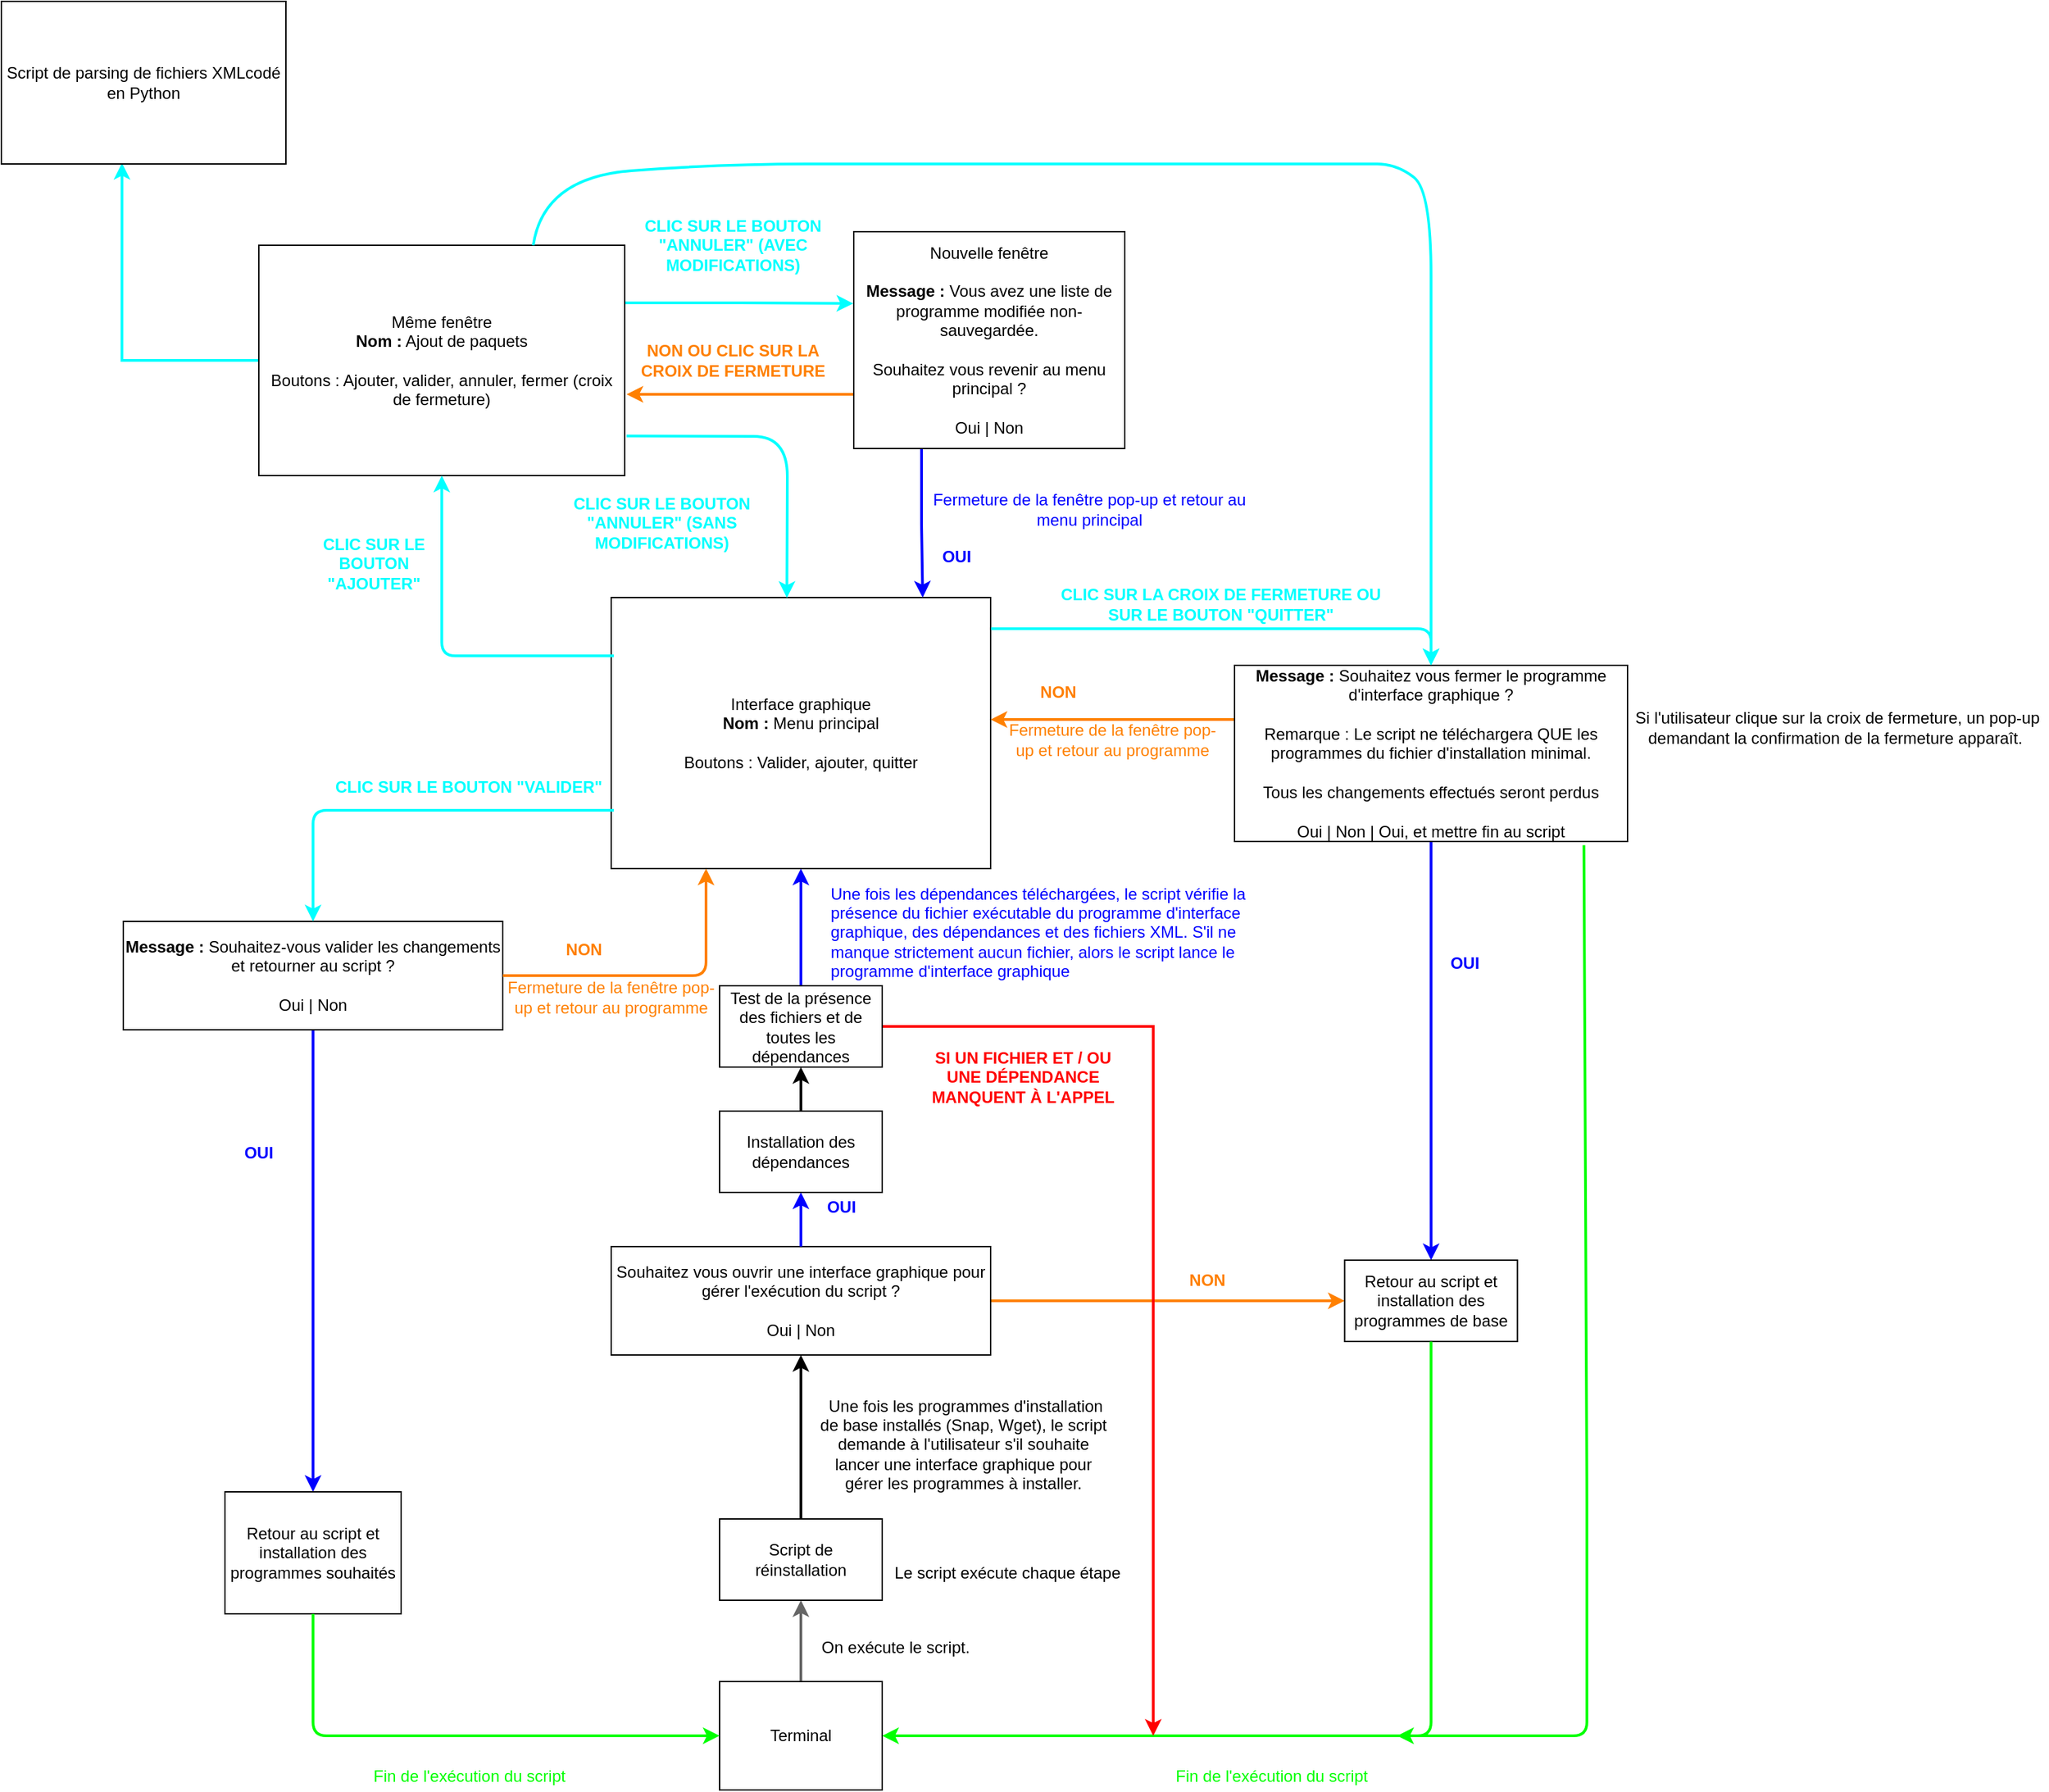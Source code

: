 <mxfile version="12.6.5" type="device"><diagram name="Page-1" id="9f46799a-70d6-7492-0946-bef42562c5a5"><mxGraphModel dx="1513" dy="1093" grid="1" gridSize="10" guides="1" tooltips="1" connect="1" arrows="1" fold="1" page="1" pageScale="1" pageWidth="1100" pageHeight="850" background="#ffffff" math="0" shadow="0"><root><mxCell id="0"/><mxCell id="1" parent="0"/><UserObject label="" id="1QfvKo6XnBf07KS4SsNW-2"><mxCell style="edgeStyle=orthogonalEdgeStyle;rounded=0;orthogonalLoop=1;jettySize=auto;html=1;fillColor=#f5f5f5;strokeColor=#666666;strokeWidth=2;" parent="1" source="Xqwqolquz4kFNSGFRyAl-3" target="1QfvKo6XnBf07KS4SsNW-1" edge="1"><mxGeometry relative="1" as="geometry"/></mxCell></UserObject><mxCell id="Xqwqolquz4kFNSGFRyAl-3" value="Terminal" style="rounded=0;whiteSpace=wrap;html=1;" parent="1" vertex="1"><mxGeometry x="400" y="680" width="120" height="80" as="geometry"/></mxCell><mxCell id="SaZMsnVW3gP-VzM85Ni1-41" value="" style="edgeStyle=orthogonalEdgeStyle;rounded=0;orthogonalLoop=1;jettySize=auto;html=1;strokeWidth=2;" parent="1" source="1QfvKo6XnBf07KS4SsNW-1" target="SaZMsnVW3gP-VzM85Ni1-40" edge="1"><mxGeometry relative="1" as="geometry"/></mxCell><mxCell id="1QfvKo6XnBf07KS4SsNW-1" value="Script de réinstallation" style="rounded=0;whiteSpace=wrap;html=1;" parent="1" vertex="1"><mxGeometry x="400" y="560" width="120" height="60" as="geometry"/></mxCell><mxCell id="SaZMsnVW3gP-VzM85Ni1-56" style="edgeStyle=orthogonalEdgeStyle;rounded=0;orthogonalLoop=1;jettySize=auto;html=1;entryX=0;entryY=0.5;entryDx=0;entryDy=0;strokeWidth=2;strokeColor=#FF8000;" parent="1" source="SaZMsnVW3gP-VzM85Ni1-40" target="SaZMsnVW3gP-VzM85Ni1-34" edge="1"><mxGeometry relative="1" as="geometry"/></mxCell><mxCell id="SaZMsnVW3gP-VzM85Ni1-40" value="Souhaitez vous ouvrir une interface graphique pour gérer l'exécution du script ?&lt;br&gt;&lt;br&gt;Oui | Non" style="rounded=0;whiteSpace=wrap;html=1;" parent="1" vertex="1"><mxGeometry x="320" y="359" width="280" height="80" as="geometry"/></mxCell><mxCell id="SaZMsnVW3gP-VzM85Ni1-119" value="" style="edgeStyle=orthogonalEdgeStyle;rounded=0;orthogonalLoop=1;jettySize=auto;html=1;strokeWidth=2;" parent="1" source="SaZMsnVW3gP-VzM85Ni1-5" target="SaZMsnVW3gP-VzM85Ni1-118" edge="1"><mxGeometry relative="1" as="geometry"/></mxCell><mxCell id="SaZMsnVW3gP-VzM85Ni1-5" value="Installation des dépendances" style="rounded=0;whiteSpace=wrap;html=1;" parent="1" vertex="1"><mxGeometry x="400" y="259" width="120" height="60" as="geometry"/></mxCell><mxCell id="1QfvKo6XnBf07KS4SsNW-3" value="Interface graphique&lt;br&gt;&lt;b&gt;Nom :&lt;/b&gt; Menu principal&lt;br&gt;&lt;br&gt;Boutons : Valider, ajouter, quitter" style="rounded=0;whiteSpace=wrap;html=1;align=center;" parent="1" vertex="1"><mxGeometry x="320" y="-120" width="280" height="200" as="geometry"/></mxCell><mxCell id="kJfTflgAHCtlR05EcYQJ-5" value="On exécute le script." style="text;strokeColor=none;fillColor=none;align=center;verticalAlign=middle;whiteSpace=wrap;rounded=0;html=1;" parent="1" vertex="1"><mxGeometry x="470" y="640" width="120" height="30" as="geometry"/></mxCell><mxCell id="SaZMsnVW3gP-VzM85Ni1-8" value="&lt;font color=&quot;#0000ff&quot;&gt;Une fois les dépendances téléchargées, le script vérifie la présence du fichier exécutable du programme d'interface graphique, des dépendances et des fichiers XML. S'il ne manque strictement aucun fichier, alors le script lance le programme d'interface graphique&lt;/font&gt;" style="text;html=1;strokeColor=none;fillColor=none;align=left;verticalAlign=middle;whiteSpace=wrap;rounded=0;" parent="1" vertex="1"><mxGeometry x="480" y="86.5" width="310" height="80" as="geometry"/></mxCell><mxCell id="SaZMsnVW3gP-VzM85Ni1-15" value="Si l'utilisateur clique sur la croix de fermeture, un pop-up demandant la confirmation de la fermeture apparaît.&amp;nbsp;" style="text;html=1;strokeColor=none;fillColor=none;align=center;verticalAlign=middle;whiteSpace=wrap;rounded=0;" parent="1" vertex="1"><mxGeometry x="1070" y="-47" width="310" height="46.25" as="geometry"/></mxCell><mxCell id="SaZMsnVW3gP-VzM85Ni1-28" style="edgeStyle=orthogonalEdgeStyle;rounded=0;orthogonalLoop=1;jettySize=auto;html=1;exitX=0;exitY=0.5;exitDx=0;exitDy=0;strokeWidth=2;strokeColor=#FF8000;" parent="1" edge="1"><mxGeometry relative="1" as="geometry"><mxPoint x="830" y="-30" as="sourcePoint"/><mxPoint x="600" y="-30" as="targetPoint"/></mxGeometry></mxCell><mxCell id="SaZMsnVW3gP-VzM85Ni1-35" value="" style="edgeStyle=orthogonalEdgeStyle;rounded=0;orthogonalLoop=1;jettySize=auto;html=1;strokeWidth=2;fillColor=#60a917;strokeColor=#0000FF;" parent="1" source="SaZMsnVW3gP-VzM85Ni1-16" target="SaZMsnVW3gP-VzM85Ni1-34" edge="1"><mxGeometry relative="1" as="geometry"/></mxCell><mxCell id="SaZMsnVW3gP-VzM85Ni1-16" value="&lt;b&gt;Message :&lt;/b&gt; Souhaitez vous fermer le programme d'interface graphique ?&lt;br&gt;&lt;br&gt;Remarque : Le script ne téléchargera QUE les programmes du fichier d'installation minimal.&lt;br&gt;&lt;br&gt;Tous les changements effectués seront perdus&lt;br&gt;&lt;br&gt;&lt;div&gt;Oui | Non | Oui, et mettre fin au script&lt;/div&gt;" style="rounded=0;whiteSpace=wrap;html=1;" parent="1" vertex="1"><mxGeometry x="780" y="-70" width="290" height="130" as="geometry"/></mxCell><mxCell id="SaZMsnVW3gP-VzM85Ni1-34" value="Retour au script et installation des programmes de base" style="rounded=0;whiteSpace=wrap;html=1;" parent="1" vertex="1"><mxGeometry x="861.25" y="369" width="127.5" height="60" as="geometry"/></mxCell><mxCell id="SaZMsnVW3gP-VzM85Ni1-18" value="" style="endArrow=classic;html=1;entryX=0.5;entryY=0;entryDx=0;entryDy=0;exitX=1.001;exitY=0.115;exitDx=0;exitDy=0;exitPerimeter=0;strokeWidth=2;strokeColor=#00FFFF;" parent="1" source="1QfvKo6XnBf07KS4SsNW-3" target="SaZMsnVW3gP-VzM85Ni1-16" edge="1"><mxGeometry width="50" height="50" relative="1" as="geometry"><mxPoint x="600" y="-97" as="sourcePoint"/><mxPoint x="979.58" y="-69.36" as="targetPoint"/><Array as="points"><mxPoint x="925" y="-97"/></Array></mxGeometry></mxCell><mxCell id="SaZMsnVW3gP-VzM85Ni1-31" value="&lt;b&gt;&lt;font color=&quot;#ff8000&quot;&gt;NON&lt;/font&gt;&lt;/b&gt;" style="text;html=1;strokeColor=none;fillColor=none;align=center;verticalAlign=middle;whiteSpace=wrap;rounded=0;" parent="1" vertex="1"><mxGeometry x="630" y="-60" width="40" height="20" as="geometry"/></mxCell><mxCell id="SaZMsnVW3gP-VzM85Ni1-32" value="&lt;font color=&quot;#ff8000&quot;&gt;Fermeture de la fenêtre pop-up et retour au programme&lt;/font&gt;" style="text;html=1;strokeColor=none;fillColor=none;align=center;verticalAlign=middle;whiteSpace=wrap;rounded=0;" parent="1" vertex="1"><mxGeometry x="610" y="-40" width="160" height="50" as="geometry"/></mxCell><mxCell id="SaZMsnVW3gP-VzM85Ni1-38" value="" style="endArrow=classic;html=1;exitX=0.5;exitY=1;exitDx=0;exitDy=0;entryX=1;entryY=0.5;entryDx=0;entryDy=0;fillColor=#60a917;strokeColor=#00FF00;strokeWidth=2;" parent="1" source="SaZMsnVW3gP-VzM85Ni1-34" target="Xqwqolquz4kFNSGFRyAl-3" edge="1"><mxGeometry width="50" height="50" relative="1" as="geometry"><mxPoint x="980" y="430" as="sourcePoint"/><mxPoint x="965" y="610" as="targetPoint"/><Array as="points"><mxPoint x="925" y="720"/></Array></mxGeometry></mxCell><mxCell id="SaZMsnVW3gP-VzM85Ni1-47" value="" style="endArrow=classic;html=1;entryX=0.5;entryY=1;entryDx=0;entryDy=0;exitX=0.5;exitY=0;exitDx=0;exitDy=0;strokeWidth=2;strokeColor=#0000FF;" parent="1" source="SaZMsnVW3gP-VzM85Ni1-40" target="SaZMsnVW3gP-VzM85Ni1-5" edge="1"><mxGeometry width="50" height="50" relative="1" as="geometry"><mxPoint x="440" y="340" as="sourcePoint"/><mxPoint x="490" y="290" as="targetPoint"/></mxGeometry></mxCell><mxCell id="SaZMsnVW3gP-VzM85Ni1-49" value="&lt;div&gt;&lt;span&gt;&amp;nbsp;Une fois les programmes d'installation de base installés (Snap, Wget),&amp;nbsp;&lt;/span&gt;&lt;span&gt;le script demande à l'utilisateur s'il souhaite lancer une interface graphique pour gérer les programmes à&amp;nbsp;installer.&lt;/span&gt;&lt;/div&gt;" style="text;html=1;strokeColor=none;fillColor=none;align=center;verticalAlign=middle;whiteSpace=wrap;rounded=0;" parent="1" vertex="1"><mxGeometry x="470" y="454.88" width="220" height="100" as="geometry"/></mxCell><mxCell id="SaZMsnVW3gP-VzM85Ni1-53" value="Le script exécute chaque étape" style="text;html=1;strokeColor=none;fillColor=none;align=center;verticalAlign=middle;whiteSpace=wrap;rounded=0;" parent="1" vertex="1"><mxGeometry x="520" y="590" width="185" height="20" as="geometry"/></mxCell><mxCell id="SaZMsnVW3gP-VzM85Ni1-57" value="&lt;b&gt;&lt;font color=&quot;#ff8000&quot;&gt;NON&lt;/font&gt;&lt;/b&gt;" style="text;html=1;strokeColor=none;fillColor=none;align=center;verticalAlign=middle;whiteSpace=wrap;rounded=0;" parent="1" vertex="1"><mxGeometry x="740" y="374" width="40" height="20" as="geometry"/></mxCell><mxCell id="SaZMsnVW3gP-VzM85Ni1-59" value="&lt;b&gt;&lt;font color=&quot;#0000ff&quot;&gt;OUI&lt;/font&gt;&lt;/b&gt;" style="text;html=1;strokeColor=none;fillColor=none;align=center;verticalAlign=middle;whiteSpace=wrap;rounded=0;" parent="1" vertex="1"><mxGeometry x="930" y="140" width="40" height="20" as="geometry"/></mxCell><mxCell id="SaZMsnVW3gP-VzM85Ni1-60" value="&lt;b&gt;&lt;font color=&quot;#0000ff&quot;&gt;OUI&lt;/font&gt;&lt;/b&gt;" style="text;html=1;strokeColor=none;fillColor=none;align=center;verticalAlign=middle;whiteSpace=wrap;rounded=0;" parent="1" vertex="1"><mxGeometry x="470" y="320" width="40" height="20" as="geometry"/></mxCell><mxCell id="SaZMsnVW3gP-VzM85Ni1-63" value="&lt;b&gt;&lt;font color=&quot;#00ffff&quot;&gt;CLIC SUR LA CROIX DE FERMETURE OU SUR LE BOUTON &quot;QUITTER&quot;&lt;/font&gt;&lt;/b&gt;" style="text;html=1;strokeColor=none;fillColor=none;align=center;verticalAlign=middle;whiteSpace=wrap;rounded=0;" parent="1" vertex="1"><mxGeometry x="650" y="-140" width="240" height="50" as="geometry"/></mxCell><mxCell id="SaZMsnVW3gP-VzM85Ni1-71" value="" style="edgeStyle=orthogonalEdgeStyle;rounded=0;orthogonalLoop=1;jettySize=auto;html=1;strokeWidth=2;fillColor=#60a917;strokeColor=#0000FF;" parent="1" source="SaZMsnVW3gP-VzM85Ni1-65" target="SaZMsnVW3gP-VzM85Ni1-70" edge="1"><mxGeometry relative="1" as="geometry"/></mxCell><mxCell id="SaZMsnVW3gP-VzM85Ni1-65" value="&lt;b&gt;Message :&lt;/b&gt; Souhaitez-vous valider les changements et retourner au script ?&lt;br&gt;&lt;br&gt;Oui | Non" style="rounded=0;whiteSpace=wrap;html=1;" parent="1" vertex="1"><mxGeometry x="-40" y="119" width="280" height="80" as="geometry"/></mxCell><mxCell id="SaZMsnVW3gP-VzM85Ni1-70" value="Retour au script et installation des programmes souhaités" style="rounded=0;whiteSpace=wrap;html=1;" parent="1" vertex="1"><mxGeometry x="35" y="540" width="130" height="90" as="geometry"/></mxCell><mxCell id="SaZMsnVW3gP-VzM85Ni1-68" value="" style="endArrow=classic;html=1;exitX=0.007;exitY=0.785;exitDx=0;exitDy=0;exitPerimeter=0;entryX=0.5;entryY=0;entryDx=0;entryDy=0;strokeWidth=2;strokeColor=#00FFFF;" parent="1" source="1QfvKo6XnBf07KS4SsNW-3" target="SaZMsnVW3gP-VzM85Ni1-65" edge="1"><mxGeometry width="50" height="50" relative="1" as="geometry"><mxPoint x="270" y="70" as="sourcePoint"/><mxPoint x="120" y="51" as="targetPoint"/><Array as="points"><mxPoint x="160" y="37"/><mxPoint x="100" y="37"/></Array></mxGeometry></mxCell><mxCell id="SaZMsnVW3gP-VzM85Ni1-69" value="&lt;b&gt;&lt;font color=&quot;#00ffff&quot;&gt;CLIC SUR LE BOUTON &quot;VALIDER&quot;&lt;/font&gt;&lt;/b&gt;" style="text;html=1;strokeColor=none;fillColor=none;align=center;verticalAlign=middle;whiteSpace=wrap;rounded=0;" parent="1" vertex="1"><mxGeometry x="110" y="10" width="210" height="20" as="geometry"/></mxCell><mxCell id="SaZMsnVW3gP-VzM85Ni1-73" value="" style="endArrow=classic;html=1;exitX=1;exitY=0.5;exitDx=0;exitDy=0;entryX=0.25;entryY=1;entryDx=0;entryDy=0;strokeWidth=2;fillColor=#fa6800;strokeColor=#FF8000;" parent="1" source="SaZMsnVW3gP-VzM85Ni1-65" target="1QfvKo6XnBf07KS4SsNW-3" edge="1"><mxGeometry width="50" height="50" relative="1" as="geometry"><mxPoint x="280" y="199" as="sourcePoint"/><mxPoint x="390" y="119" as="targetPoint"/><Array as="points"><mxPoint x="390" y="159"/></Array></mxGeometry></mxCell><mxCell id="SaZMsnVW3gP-VzM85Ni1-74" value="&lt;b&gt;&lt;font color=&quot;#ff8000&quot;&gt;NON&lt;/font&gt;&lt;/b&gt;" style="text;html=1;strokeColor=none;fillColor=none;align=center;verticalAlign=middle;whiteSpace=wrap;rounded=0;" parent="1" vertex="1"><mxGeometry x="280" y="130" width="40" height="20" as="geometry"/></mxCell><mxCell id="SaZMsnVW3gP-VzM85Ni1-76" value="&lt;b&gt;&lt;font color=&quot;#0000ff&quot;&gt;OUI&lt;/font&gt;&lt;/b&gt;" style="text;html=1;strokeColor=none;fillColor=none;align=center;verticalAlign=middle;whiteSpace=wrap;rounded=0;" parent="1" vertex="1"><mxGeometry x="40" y="280" width="40" height="20" as="geometry"/></mxCell><mxCell id="SaZMsnVW3gP-VzM85Ni1-78" value="" style="endArrow=classic;html=1;exitX=0.5;exitY=1;exitDx=0;exitDy=0;entryX=0;entryY=0.5;entryDx=0;entryDy=0;strokeWidth=2;fillColor=#60a917;strokeColor=#00FF00;" parent="1" source="SaZMsnVW3gP-VzM85Ni1-70" target="Xqwqolquz4kFNSGFRyAl-3" edge="1"><mxGeometry width="50" height="50" relative="1" as="geometry"><mxPoint x="100" y="710" as="sourcePoint"/><mxPoint x="150" y="660" as="targetPoint"/><Array as="points"><mxPoint x="100" y="720"/></Array></mxGeometry></mxCell><mxCell id="SaZMsnVW3gP-VzM85Ni1-79" value="&lt;font color=&quot;#00ff00&quot;&gt;Fin de l'exécution du script&lt;/font&gt;" style="text;html=1;strokeColor=none;fillColor=none;align=center;verticalAlign=middle;whiteSpace=wrap;rounded=0;" parent="1" vertex="1"><mxGeometry x="127.5" y="740" width="175" height="20" as="geometry"/></mxCell><mxCell id="SaZMsnVW3gP-VzM85Ni1-101" style="edgeStyle=orthogonalEdgeStyle;rounded=0;orthogonalLoop=1;jettySize=auto;html=1;exitX=1;exitY=0.25;exitDx=0;exitDy=0;entryX=-0.002;entryY=0.331;entryDx=0;entryDy=0;entryPerimeter=0;strokeWidth=2;strokeColor=#00FFFF;" parent="1" source="SaZMsnVW3gP-VzM85Ni1-82" target="SaZMsnVW3gP-VzM85Ni1-89" edge="1"><mxGeometry relative="1" as="geometry"><Array as="points"><mxPoint x="415" y="-337"/></Array></mxGeometry></mxCell><mxCell id="Nhx6ClVdjK1GqcsC-R21-5" value="" style="edgeStyle=orthogonalEdgeStyle;rounded=0;orthogonalLoop=1;jettySize=auto;html=1;strokeColor=#00FFFF;exitX=0;exitY=0.5;exitDx=0;exitDy=0;entryX=0.424;entryY=0.994;entryDx=0;entryDy=0;entryPerimeter=0;strokeWidth=2;" edge="1" parent="1" source="SaZMsnVW3gP-VzM85Ni1-82" target="SaZMsnVW3gP-VzM85Ni1-132"><mxGeometry relative="1" as="geometry"><mxPoint x="-40" y="-437" as="targetPoint"/></mxGeometry></mxCell><mxCell id="SaZMsnVW3gP-VzM85Ni1-82" value="Même fenêtre&lt;br&gt;&lt;b&gt;Nom :&lt;/b&gt; Ajout de paquets&lt;br&gt;&lt;br&gt;Boutons : Ajouter, valider, annuler, fermer (croix de fermeture)" style="rounded=0;whiteSpace=wrap;html=1;" parent="1" vertex="1"><mxGeometry x="60" y="-380" width="270" height="170" as="geometry"/></mxCell><mxCell id="SaZMsnVW3gP-VzM85Ni1-83" value="" style="endArrow=classic;html=1;exitX=0.007;exitY=0.215;exitDx=0;exitDy=0;exitPerimeter=0;entryX=0.5;entryY=1;entryDx=0;entryDy=0;strokeWidth=2;strokeColor=#00FFFF;" parent="1" source="1QfvKo6XnBf07KS4SsNW-3" target="SaZMsnVW3gP-VzM85Ni1-82" edge="1"><mxGeometry width="50" height="50" relative="1" as="geometry"><mxPoint x="320" y="-70" as="sourcePoint"/><mxPoint x="290" y="-120" as="targetPoint"/><Array as="points"><mxPoint x="195" y="-77"/></Array></mxGeometry></mxCell><mxCell id="SaZMsnVW3gP-VzM85Ni1-85" value="&lt;b&gt;&lt;font color=&quot;#00ffff&quot;&gt;CLIC SUR LE BOUTON &quot;ANNULER&quot; (SANS MODIFICATIONS)&lt;/font&gt;&lt;/b&gt;" style="text;html=1;strokeColor=none;fillColor=none;align=center;verticalAlign=middle;whiteSpace=wrap;rounded=0;" parent="1" vertex="1"><mxGeometry x="260" y="-220" width="195" height="90" as="geometry"/></mxCell><mxCell id="SaZMsnVW3gP-VzM85Ni1-86" value="&lt;b&gt;&lt;font color=&quot;#00ffff&quot;&gt;CLIC SUR LE BOUTON &quot;ANNULER&quot; (AVEC MODIFICATIONS)&lt;/font&gt;&lt;/b&gt;" style="text;html=1;strokeColor=none;fillColor=none;align=center;verticalAlign=middle;whiteSpace=wrap;rounded=0;" parent="1" vertex="1"><mxGeometry x="310" y="-410" width="200" height="60" as="geometry"/></mxCell><mxCell id="SaZMsnVW3gP-VzM85Ni1-88" value="&lt;b&gt;&lt;font color=&quot;#00ffff&quot;&gt;CLIC SUR LE BOUTON &quot;AJOUTER&quot;&lt;/font&gt;&lt;/b&gt;" style="text;html=1;strokeColor=none;fillColor=none;align=center;verticalAlign=middle;whiteSpace=wrap;rounded=0;" parent="1" vertex="1"><mxGeometry x="100" y="-180" width="90" height="70" as="geometry"/></mxCell><mxCell id="SaZMsnVW3gP-VzM85Ni1-100" style="edgeStyle=orthogonalEdgeStyle;rounded=0;orthogonalLoop=1;jettySize=auto;html=1;exitX=0;exitY=0.75;exitDx=0;exitDy=0;strokeWidth=2;strokeColor=#FF8000;entryX=1.005;entryY=0.647;entryDx=0;entryDy=0;entryPerimeter=0;" parent="1" source="SaZMsnVW3gP-VzM85Ni1-89" target="SaZMsnVW3gP-VzM85Ni1-82" edge="1"><mxGeometry relative="1" as="geometry"><mxPoint x="340" y="-270" as="targetPoint"/></mxGeometry></mxCell><mxCell id="SaZMsnVW3gP-VzM85Ni1-106" style="edgeStyle=orthogonalEdgeStyle;rounded=0;orthogonalLoop=1;jettySize=auto;html=1;exitX=0.25;exitY=1;exitDx=0;exitDy=0;strokeWidth=2;strokeColor=#0000FF;entryX=0.821;entryY=0;entryDx=0;entryDy=0;entryPerimeter=0;" parent="1" source="SaZMsnVW3gP-VzM85Ni1-89" target="1QfvKo6XnBf07KS4SsNW-3" edge="1"><mxGeometry relative="1" as="geometry"><mxPoint x="550" y="-130" as="targetPoint"/><Array as="points"><mxPoint x="549" y="-175"/></Array></mxGeometry></mxCell><mxCell id="SaZMsnVW3gP-VzM85Ni1-89" value="Nouvelle fenêtre&lt;br&gt;&lt;br&gt;&lt;b&gt;Message :&lt;/b&gt; Vous avez une liste de programme modifiée non-sauvegardée.&lt;br&gt;&lt;br&gt;Souhaitez vous revenir au menu principal ?&lt;br&gt;&lt;br&gt;Oui | Non" style="rounded=0;whiteSpace=wrap;html=1;" parent="1" vertex="1"><mxGeometry x="499" y="-390" width="200" height="160" as="geometry"/></mxCell><mxCell id="SaZMsnVW3gP-VzM85Ni1-102" value="&lt;b&gt;&lt;font color=&quot;#ff8000&quot;&gt;NON OU CLIC SUR LA CROIX DE FERMETURE&lt;/font&gt;&lt;/b&gt;" style="text;html=1;strokeColor=none;fillColor=none;align=center;verticalAlign=middle;whiteSpace=wrap;rounded=0;" parent="1" vertex="1"><mxGeometry x="340" y="-307.5" width="140" height="25" as="geometry"/></mxCell><mxCell id="SaZMsnVW3gP-VzM85Ni1-103" value="&lt;b&gt;&lt;font color=&quot;#0000ff&quot;&gt;OUI&lt;/font&gt;&lt;/b&gt;" style="text;html=1;strokeColor=none;fillColor=none;align=center;verticalAlign=middle;whiteSpace=wrap;rounded=0;" parent="1" vertex="1"><mxGeometry x="554.5" y="-160" width="40" height="20" as="geometry"/></mxCell><mxCell id="SaZMsnVW3gP-VzM85Ni1-110" value="" style="endArrow=classic;html=1;exitX=0.889;exitY=1.021;exitDx=0;exitDy=0;exitPerimeter=0;fillColor=#60a917;strokeColor=#00FF00;strokeWidth=2;" parent="1" source="SaZMsnVW3gP-VzM85Ni1-16" edge="1"><mxGeometry width="50" height="50" relative="1" as="geometry"><mxPoint x="1150" y="160" as="sourcePoint"/><mxPoint x="900" y="720" as="targetPoint"/><Array as="points"><mxPoint x="1040" y="540"/><mxPoint x="1040" y="720"/></Array></mxGeometry></mxCell><mxCell id="SaZMsnVW3gP-VzM85Ni1-114" value="&lt;font color=&quot;#00ff00&quot;&gt;Fin de l'exécution du script&lt;/font&gt;" style="text;html=1;strokeColor=none;fillColor=none;align=center;verticalAlign=middle;whiteSpace=wrap;rounded=0;" parent="1" vertex="1"><mxGeometry x="720" y="740" width="175" height="20" as="geometry"/></mxCell><mxCell id="SaZMsnVW3gP-VzM85Ni1-120" value="" style="edgeStyle=orthogonalEdgeStyle;rounded=0;orthogonalLoop=1;jettySize=auto;html=1;strokeWidth=2;fillColor=#0050ef;strokeColor=#0000FF;" parent="1" source="SaZMsnVW3gP-VzM85Ni1-118" target="1QfvKo6XnBf07KS4SsNW-3" edge="1"><mxGeometry relative="1" as="geometry"/></mxCell><mxCell id="SaZMsnVW3gP-VzM85Ni1-123" style="edgeStyle=orthogonalEdgeStyle;rounded=0;orthogonalLoop=1;jettySize=auto;html=1;exitX=1;exitY=0.5;exitDx=0;exitDy=0;strokeWidth=2;fillColor=#e51400;strokeColor=#FF0000;" parent="1" source="SaZMsnVW3gP-VzM85Ni1-118" edge="1"><mxGeometry relative="1" as="geometry"><mxPoint x="720" y="720" as="targetPoint"/><Array as="points"><mxPoint x="720" y="196"/></Array></mxGeometry></mxCell><mxCell id="SaZMsnVW3gP-VzM85Ni1-118" value="Test de la présence des fichiers et de toutes les dépendances" style="rounded=0;whiteSpace=wrap;html=1;" parent="1" vertex="1"><mxGeometry x="400" y="166.5" width="120" height="60" as="geometry"/></mxCell><mxCell id="SaZMsnVW3gP-VzM85Ni1-127" value="&lt;b&gt;&lt;font color=&quot;#ff0000&quot;&gt;SI UN FICHIER ET / OU UNE DÉPENDANCE MANQUENT À L'APPEL&lt;/font&gt;&lt;/b&gt;" style="text;html=1;strokeColor=none;fillColor=none;align=center;verticalAlign=middle;whiteSpace=wrap;rounded=0;" parent="1" vertex="1"><mxGeometry x="549" y="208" width="150" height="51" as="geometry"/></mxCell><mxCell id="SaZMsnVW3gP-VzM85Ni1-132" value="Script de parsing de fichiers XMLcodé en Python" style="rounded=0;whiteSpace=wrap;html=1;" parent="1" vertex="1"><mxGeometry x="-130" y="-560" width="210" height="120" as="geometry"/></mxCell><mxCell id="SaZMsnVW3gP-VzM85Ni1-133" value="&lt;font color=&quot;#0000ff&quot;&gt;Fermeture de la fenêtre pop-up et retour au menu principal&lt;/font&gt;" style="text;html=1;strokeColor=none;fillColor=none;align=center;verticalAlign=middle;whiteSpace=wrap;rounded=0;" parent="1" vertex="1"><mxGeometry x="554.5" y="-210" width="235.5" height="50" as="geometry"/></mxCell><mxCell id="SaZMsnVW3gP-VzM85Ni1-136" value="&lt;font color=&quot;#ff8000&quot;&gt;Fermeture de la fenêtre pop-up et retour au programme&lt;/font&gt;" style="text;html=1;strokeColor=none;fillColor=none;align=center;verticalAlign=middle;whiteSpace=wrap;rounded=0;" parent="1" vertex="1"><mxGeometry x="240" y="150" width="160" height="50" as="geometry"/></mxCell><mxCell id="Nhx6ClVdjK1GqcsC-R21-6" value="" style="curved=1;endArrow=classic;html=1;strokeColor=#00FFFF;strokeWidth=2;entryX=0.463;entryY=0.001;entryDx=0;entryDy=0;entryPerimeter=0;exitX=1.005;exitY=0.828;exitDx=0;exitDy=0;exitPerimeter=0;" edge="1" parent="1" source="SaZMsnVW3gP-VzM85Ni1-82" target="1QfvKo6XnBf07KS4SsNW-3"><mxGeometry width="50" height="50" relative="1" as="geometry"><mxPoint x="340" y="-239" as="sourcePoint"/><mxPoint x="453" y="-123" as="targetPoint"/><Array as="points"><mxPoint x="400" y="-239"/><mxPoint x="450" y="-239"/><mxPoint x="450" y="-180"/></Array></mxGeometry></mxCell><mxCell id="Nhx6ClVdjK1GqcsC-R21-9" value="" style="curved=1;endArrow=classic;html=1;strokeColor=#00FFFF;strokeWidth=2;exitX=0.75;exitY=0;exitDx=0;exitDy=0;entryX=0.5;entryY=0;entryDx=0;entryDy=0;" edge="1" parent="1" source="SaZMsnVW3gP-VzM85Ni1-82" target="SaZMsnVW3gP-VzM85Ni1-16"><mxGeometry width="50" height="50" relative="1" as="geometry"><mxPoint x="270" y="-390" as="sourcePoint"/><mxPoint x="920" y="-100" as="targetPoint"/><Array as="points"><mxPoint x="270" y="-430"/><mxPoint x="400" y="-440"/><mxPoint x="530" y="-440"/><mxPoint x="870" y="-440"/><mxPoint x="900" y="-440"/><mxPoint x="925" y="-420"/><mxPoint x="925" y="-295"/></Array></mxGeometry></mxCell></root></mxGraphModel></diagram></mxfile>